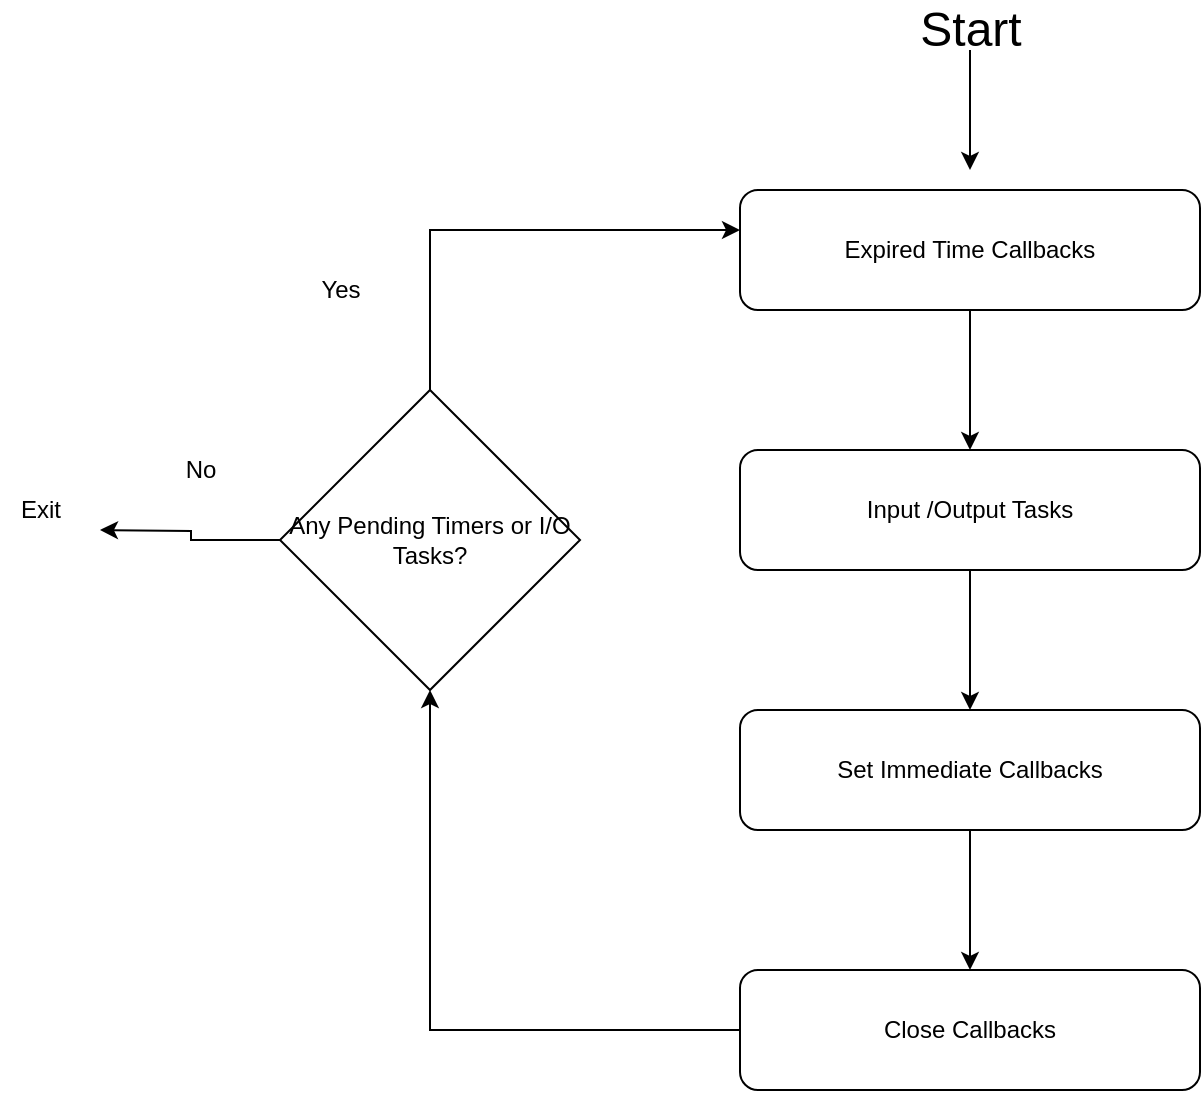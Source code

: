 <mxfile version="14.1.9" type="github">
  <diagram id="C5RBs43oDa-KdzZeNtuy" name="Page-1">
    <mxGraphModel dx="1422" dy="794" grid="1" gridSize="10" guides="1" tooltips="1" connect="1" arrows="1" fold="1" page="1" pageScale="1" pageWidth="827" pageHeight="1169" math="0" shadow="0">
      <root>
        <mxCell id="WIyWlLk6GJQsqaUBKTNV-0" />
        <mxCell id="WIyWlLk6GJQsqaUBKTNV-1" parent="WIyWlLk6GJQsqaUBKTNV-0" />
        <mxCell id="OkCM-de5Ir74m5gssZ8h-5" style="edgeStyle=orthogonalEdgeStyle;rounded=0;orthogonalLoop=1;jettySize=auto;html=1;entryX=0.5;entryY=0;entryDx=0;entryDy=0;" edge="1" parent="WIyWlLk6GJQsqaUBKTNV-1" source="OkCM-de5Ir74m5gssZ8h-0" target="OkCM-de5Ir74m5gssZ8h-4">
          <mxGeometry relative="1" as="geometry" />
        </mxCell>
        <mxCell id="OkCM-de5Ir74m5gssZ8h-0" value="Expired Time Callbacks" style="rounded=1;whiteSpace=wrap;html=1;" vertex="1" parent="WIyWlLk6GJQsqaUBKTNV-1">
          <mxGeometry x="370" y="170" width="230" height="60" as="geometry" />
        </mxCell>
        <mxCell id="OkCM-de5Ir74m5gssZ8h-2" style="edgeStyle=orthogonalEdgeStyle;rounded=0;orthogonalLoop=1;jettySize=auto;html=1;" edge="1" parent="WIyWlLk6GJQsqaUBKTNV-1" source="OkCM-de5Ir74m5gssZ8h-1">
          <mxGeometry relative="1" as="geometry">
            <mxPoint x="485" y="160" as="targetPoint" />
          </mxGeometry>
        </mxCell>
        <mxCell id="OkCM-de5Ir74m5gssZ8h-1" value="&lt;font style=&quot;font-size: 24px&quot;&gt;Start&lt;/font&gt;" style="text;html=1;align=center;verticalAlign=middle;resizable=0;points=[];autosize=1;" vertex="1" parent="WIyWlLk6GJQsqaUBKTNV-1">
          <mxGeometry x="450" y="80" width="70" height="20" as="geometry" />
        </mxCell>
        <mxCell id="OkCM-de5Ir74m5gssZ8h-7" style="edgeStyle=orthogonalEdgeStyle;rounded=0;orthogonalLoop=1;jettySize=auto;html=1;" edge="1" parent="WIyWlLk6GJQsqaUBKTNV-1" source="OkCM-de5Ir74m5gssZ8h-4" target="OkCM-de5Ir74m5gssZ8h-6">
          <mxGeometry relative="1" as="geometry" />
        </mxCell>
        <mxCell id="OkCM-de5Ir74m5gssZ8h-4" value="Input /Output Tasks" style="rounded=1;whiteSpace=wrap;html=1;" vertex="1" parent="WIyWlLk6GJQsqaUBKTNV-1">
          <mxGeometry x="370" y="300" width="230" height="60" as="geometry" />
        </mxCell>
        <mxCell id="OkCM-de5Ir74m5gssZ8h-9" style="edgeStyle=orthogonalEdgeStyle;rounded=0;orthogonalLoop=1;jettySize=auto;html=1;entryX=0.5;entryY=0;entryDx=0;entryDy=0;" edge="1" parent="WIyWlLk6GJQsqaUBKTNV-1" source="OkCM-de5Ir74m5gssZ8h-6" target="OkCM-de5Ir74m5gssZ8h-8">
          <mxGeometry relative="1" as="geometry" />
        </mxCell>
        <mxCell id="OkCM-de5Ir74m5gssZ8h-6" value="Set Immediate Callbacks" style="rounded=1;whiteSpace=wrap;html=1;" vertex="1" parent="WIyWlLk6GJQsqaUBKTNV-1">
          <mxGeometry x="370" y="430" width="230" height="60" as="geometry" />
        </mxCell>
        <mxCell id="OkCM-de5Ir74m5gssZ8h-11" style="edgeStyle=orthogonalEdgeStyle;rounded=0;orthogonalLoop=1;jettySize=auto;html=1;entryX=0.5;entryY=1;entryDx=0;entryDy=0;" edge="1" parent="WIyWlLk6GJQsqaUBKTNV-1" source="OkCM-de5Ir74m5gssZ8h-8" target="OkCM-de5Ir74m5gssZ8h-10">
          <mxGeometry relative="1" as="geometry">
            <mxPoint x="220" y="590" as="targetPoint" />
          </mxGeometry>
        </mxCell>
        <mxCell id="OkCM-de5Ir74m5gssZ8h-8" value="Close Callbacks" style="rounded=1;whiteSpace=wrap;html=1;" vertex="1" parent="WIyWlLk6GJQsqaUBKTNV-1">
          <mxGeometry x="370" y="560" width="230" height="60" as="geometry" />
        </mxCell>
        <mxCell id="OkCM-de5Ir74m5gssZ8h-14" style="edgeStyle=orthogonalEdgeStyle;rounded=0;orthogonalLoop=1;jettySize=auto;html=1;exitX=0.5;exitY=0;exitDx=0;exitDy=0;" edge="1" parent="WIyWlLk6GJQsqaUBKTNV-1" source="OkCM-de5Ir74m5gssZ8h-10" target="OkCM-de5Ir74m5gssZ8h-0">
          <mxGeometry relative="1" as="geometry">
            <mxPoint x="340" y="200" as="targetPoint" />
            <Array as="points">
              <mxPoint x="215" y="190" />
            </Array>
          </mxGeometry>
        </mxCell>
        <mxCell id="OkCM-de5Ir74m5gssZ8h-17" style="edgeStyle=orthogonalEdgeStyle;rounded=0;orthogonalLoop=1;jettySize=auto;html=1;" edge="1" parent="WIyWlLk6GJQsqaUBKTNV-1" source="OkCM-de5Ir74m5gssZ8h-10">
          <mxGeometry relative="1" as="geometry">
            <mxPoint x="50" y="340" as="targetPoint" />
          </mxGeometry>
        </mxCell>
        <mxCell id="OkCM-de5Ir74m5gssZ8h-10" value="Any Pending Timers or I/O Tasks?" style="rhombus;whiteSpace=wrap;html=1;" vertex="1" parent="WIyWlLk6GJQsqaUBKTNV-1">
          <mxGeometry x="140" y="270" width="150" height="150" as="geometry" />
        </mxCell>
        <mxCell id="OkCM-de5Ir74m5gssZ8h-15" value="Yes" style="text;html=1;align=center;verticalAlign=middle;resizable=0;points=[];autosize=1;" vertex="1" parent="WIyWlLk6GJQsqaUBKTNV-1">
          <mxGeometry x="150" y="210" width="40" height="20" as="geometry" />
        </mxCell>
        <mxCell id="OkCM-de5Ir74m5gssZ8h-16" value="Exit" style="text;html=1;align=center;verticalAlign=middle;resizable=0;points=[];autosize=1;" vertex="1" parent="WIyWlLk6GJQsqaUBKTNV-1">
          <mxGeometry y="320" width="40" height="20" as="geometry" />
        </mxCell>
        <mxCell id="OkCM-de5Ir74m5gssZ8h-18" value="No" style="text;html=1;align=center;verticalAlign=middle;resizable=0;points=[];autosize=1;" vertex="1" parent="WIyWlLk6GJQsqaUBKTNV-1">
          <mxGeometry x="85" y="300" width="30" height="20" as="geometry" />
        </mxCell>
      </root>
    </mxGraphModel>
  </diagram>
</mxfile>
